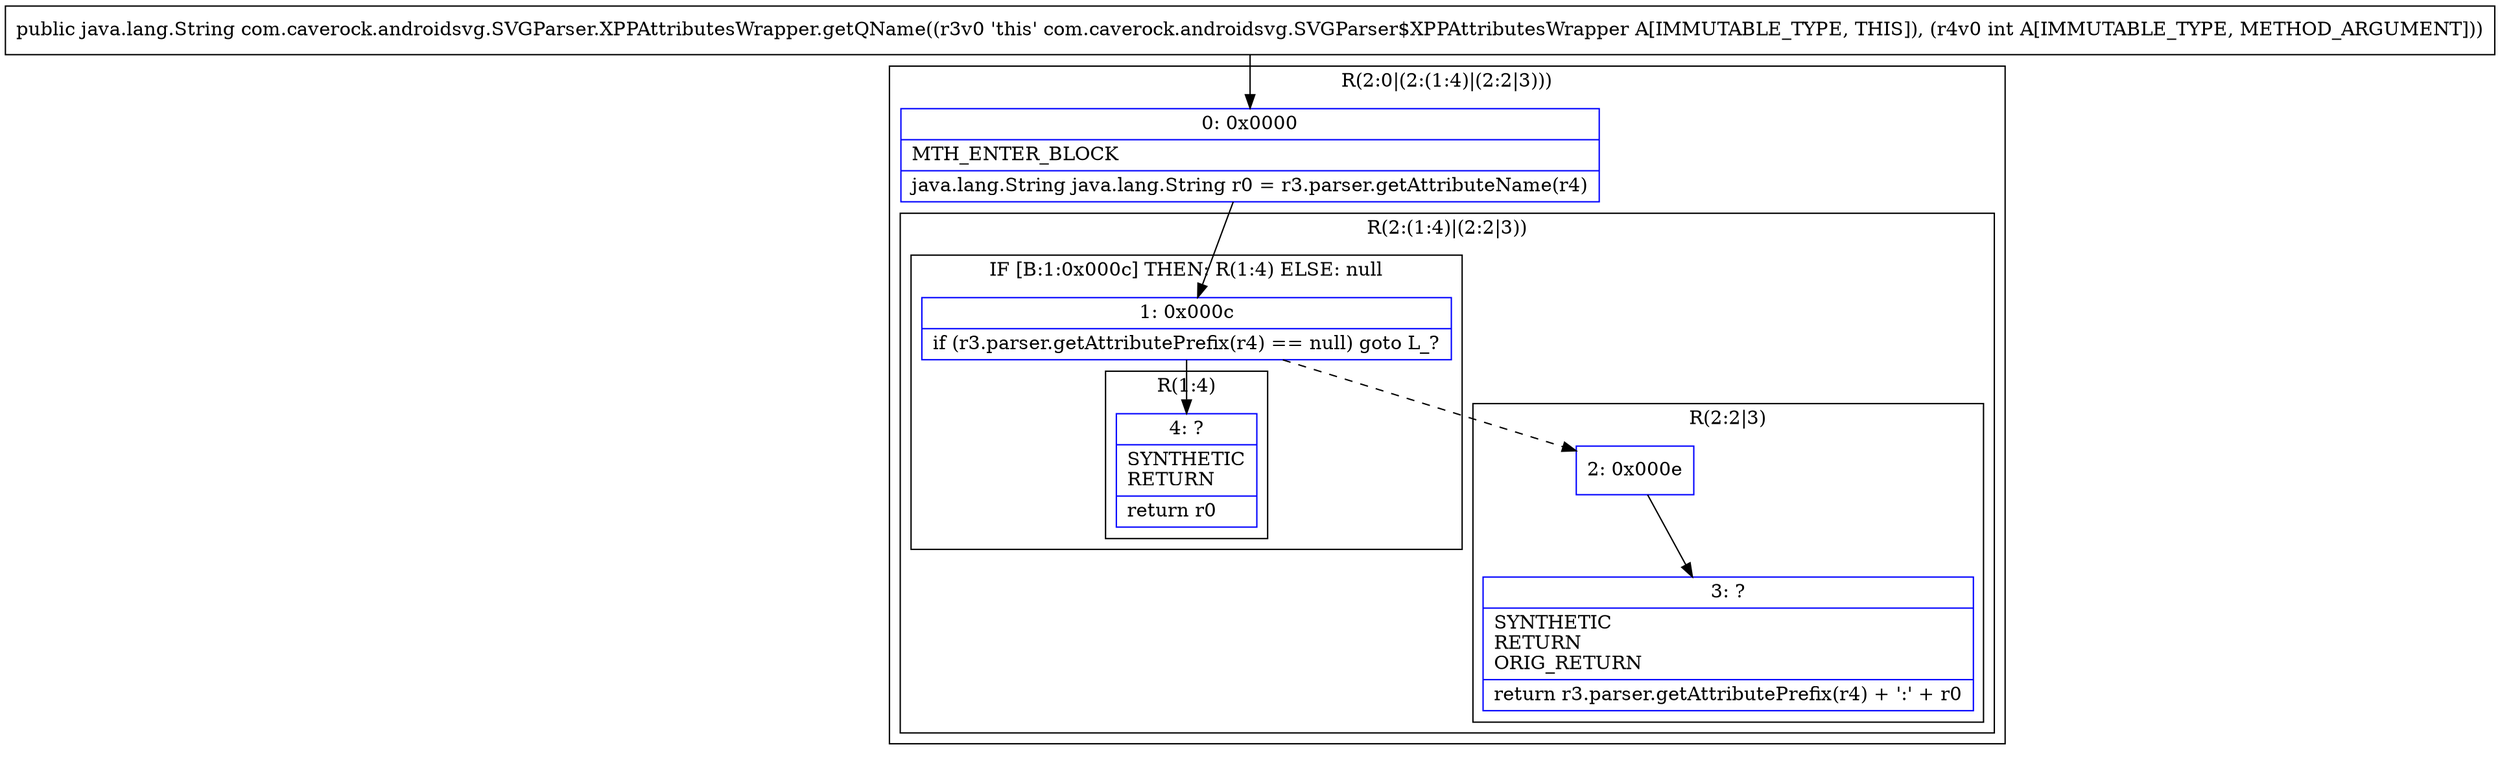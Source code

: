 digraph "CFG forcom.caverock.androidsvg.SVGParser.XPPAttributesWrapper.getQName(I)Ljava\/lang\/String;" {
subgraph cluster_Region_730449091 {
label = "R(2:0|(2:(1:4)|(2:2|3)))";
node [shape=record,color=blue];
Node_0 [shape=record,label="{0\:\ 0x0000|MTH_ENTER_BLOCK\l|java.lang.String java.lang.String r0 = r3.parser.getAttributeName(r4)\l}"];
subgraph cluster_Region_1016525297 {
label = "R(2:(1:4)|(2:2|3))";
node [shape=record,color=blue];
subgraph cluster_IfRegion_978684559 {
label = "IF [B:1:0x000c] THEN: R(1:4) ELSE: null";
node [shape=record,color=blue];
Node_1 [shape=record,label="{1\:\ 0x000c|if (r3.parser.getAttributePrefix(r4) == null) goto L_?\l}"];
subgraph cluster_Region_1522718632 {
label = "R(1:4)";
node [shape=record,color=blue];
Node_4 [shape=record,label="{4\:\ ?|SYNTHETIC\lRETURN\l|return r0\l}"];
}
}
subgraph cluster_Region_1560883671 {
label = "R(2:2|3)";
node [shape=record,color=blue];
Node_2 [shape=record,label="{2\:\ 0x000e}"];
Node_3 [shape=record,label="{3\:\ ?|SYNTHETIC\lRETURN\lORIG_RETURN\l|return r3.parser.getAttributePrefix(r4) + ':' + r0\l}"];
}
}
}
MethodNode[shape=record,label="{public java.lang.String com.caverock.androidsvg.SVGParser.XPPAttributesWrapper.getQName((r3v0 'this' com.caverock.androidsvg.SVGParser$XPPAttributesWrapper A[IMMUTABLE_TYPE, THIS]), (r4v0 int A[IMMUTABLE_TYPE, METHOD_ARGUMENT])) }"];
MethodNode -> Node_0;
Node_0 -> Node_1;
Node_1 -> Node_2[style=dashed];
Node_1 -> Node_4;
Node_2 -> Node_3;
}

